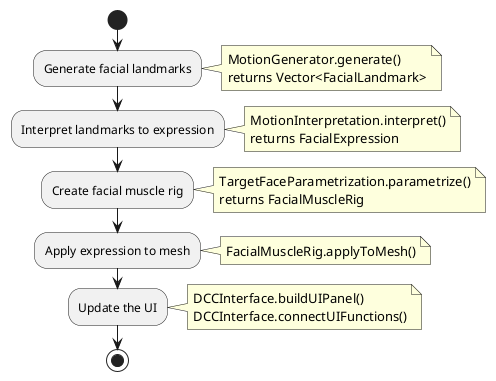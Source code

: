 @startuml SpeechDriveSystemFlow

start

:Generate facial landmarks;
note right
MotionGenerator.generate()
returns Vector<FacialLandmark>
end note

:Interpret landmarks to expression;
note right
MotionInterpretation.interpret()
returns FacialExpression
end note

:Create facial muscle rig;
note right
TargetFaceParametrization.parametrize()
returns FacialMuscleRig
end note

:Apply expression to mesh;
note right
FacialMuscleRig.applyToMesh()
end note

:Update the UI;
note right
DCCInterface.buildUIPanel()
DCCInterface.connectUIFunctions()
end note

stop

@enduml